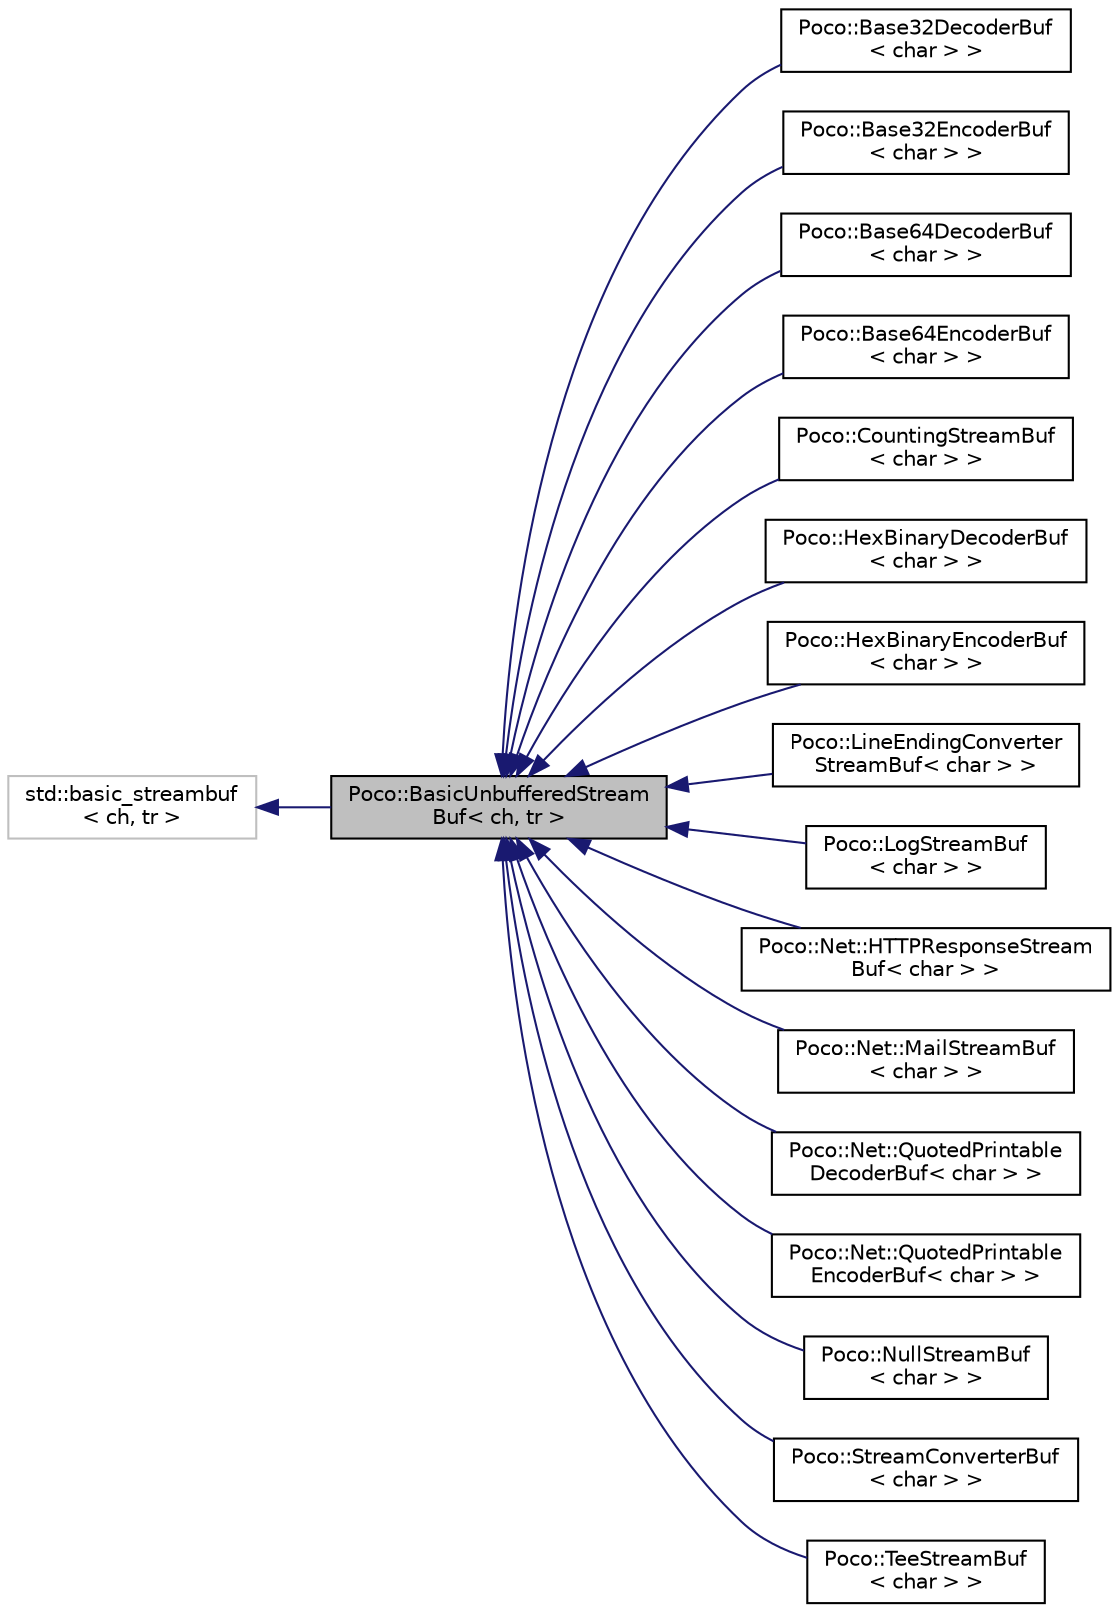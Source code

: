 digraph "Poco::BasicUnbufferedStreamBuf&lt; ch, tr &gt;"
{
 // LATEX_PDF_SIZE
  edge [fontname="Helvetica",fontsize="10",labelfontname="Helvetica",labelfontsize="10"];
  node [fontname="Helvetica",fontsize="10",shape=record];
  rankdir="LR";
  Node1 [label="Poco::BasicUnbufferedStream\lBuf\< ch, tr \>",height=0.2,width=0.4,color="black", fillcolor="grey75", style="filled", fontcolor="black",tooltip=" "];
  Node2 -> Node1 [dir="back",color="midnightblue",fontsize="10",style="solid",fontname="Helvetica"];
  Node2 [label="std::basic_streambuf\l\< ch, tr \>",height=0.2,width=0.4,color="grey75", fillcolor="white", style="filled",tooltip=" "];
  Node1 -> Node3 [dir="back",color="midnightblue",fontsize="10",style="solid",fontname="Helvetica"];
  Node3 [label="Poco::Base32DecoderBuf\l\< char \> \>",height=0.2,width=0.4,color="black", fillcolor="white", style="filled",URL="$classPoco_1_1Base32DecoderBuf.html",tooltip=" "];
  Node1 -> Node4 [dir="back",color="midnightblue",fontsize="10",style="solid",fontname="Helvetica"];
  Node4 [label="Poco::Base32EncoderBuf\l\< char \> \>",height=0.2,width=0.4,color="black", fillcolor="white", style="filled",URL="$classPoco_1_1Base32EncoderBuf.html",tooltip=" "];
  Node1 -> Node5 [dir="back",color="midnightblue",fontsize="10",style="solid",fontname="Helvetica"];
  Node5 [label="Poco::Base64DecoderBuf\l\< char \> \>",height=0.2,width=0.4,color="black", fillcolor="white", style="filled",URL="$classPoco_1_1Base64DecoderBuf.html",tooltip=" "];
  Node1 -> Node6 [dir="back",color="midnightblue",fontsize="10",style="solid",fontname="Helvetica"];
  Node6 [label="Poco::Base64EncoderBuf\l\< char \> \>",height=0.2,width=0.4,color="black", fillcolor="white", style="filled",URL="$classPoco_1_1Base64EncoderBuf.html",tooltip=" "];
  Node1 -> Node7 [dir="back",color="midnightblue",fontsize="10",style="solid",fontname="Helvetica"];
  Node7 [label="Poco::CountingStreamBuf\l\< char \> \>",height=0.2,width=0.4,color="black", fillcolor="white", style="filled",URL="$classPoco_1_1CountingStreamBuf.html",tooltip=" "];
  Node1 -> Node8 [dir="back",color="midnightblue",fontsize="10",style="solid",fontname="Helvetica"];
  Node8 [label="Poco::HexBinaryDecoderBuf\l\< char \> \>",height=0.2,width=0.4,color="black", fillcolor="white", style="filled",URL="$classPoco_1_1HexBinaryDecoderBuf.html",tooltip=" "];
  Node1 -> Node9 [dir="back",color="midnightblue",fontsize="10",style="solid",fontname="Helvetica"];
  Node9 [label="Poco::HexBinaryEncoderBuf\l\< char \> \>",height=0.2,width=0.4,color="black", fillcolor="white", style="filled",URL="$classPoco_1_1HexBinaryEncoderBuf.html",tooltip=" "];
  Node1 -> Node10 [dir="back",color="midnightblue",fontsize="10",style="solid",fontname="Helvetica"];
  Node10 [label="Poco::LineEndingConverter\lStreamBuf\< char \> \>",height=0.2,width=0.4,color="black", fillcolor="white", style="filled",URL="$classPoco_1_1LineEndingConverterStreamBuf.html",tooltip=" "];
  Node1 -> Node11 [dir="back",color="midnightblue",fontsize="10",style="solid",fontname="Helvetica"];
  Node11 [label="Poco::LogStreamBuf\l\< char \> \>",height=0.2,width=0.4,color="black", fillcolor="white", style="filled",URL="$classPoco_1_1LogStreamBuf.html",tooltip=" "];
  Node1 -> Node12 [dir="back",color="midnightblue",fontsize="10",style="solid",fontname="Helvetica"];
  Node12 [label="Poco::Net::HTTPResponseStream\lBuf\< char \> \>",height=0.2,width=0.4,color="black", fillcolor="white", style="filled",URL="$classPoco_1_1Net_1_1HTTPResponseStreamBuf.html",tooltip=" "];
  Node1 -> Node13 [dir="back",color="midnightblue",fontsize="10",style="solid",fontname="Helvetica"];
  Node13 [label="Poco::Net::MailStreamBuf\l\< char \> \>",height=0.2,width=0.4,color="black", fillcolor="white", style="filled",URL="$classPoco_1_1Net_1_1MailStreamBuf.html",tooltip=" "];
  Node1 -> Node14 [dir="back",color="midnightblue",fontsize="10",style="solid",fontname="Helvetica"];
  Node14 [label="Poco::Net::QuotedPrintable\lDecoderBuf\< char \> \>",height=0.2,width=0.4,color="black", fillcolor="white", style="filled",URL="$classPoco_1_1Net_1_1QuotedPrintableDecoderBuf.html",tooltip=" "];
  Node1 -> Node15 [dir="back",color="midnightblue",fontsize="10",style="solid",fontname="Helvetica"];
  Node15 [label="Poco::Net::QuotedPrintable\lEncoderBuf\< char \> \>",height=0.2,width=0.4,color="black", fillcolor="white", style="filled",URL="$classPoco_1_1Net_1_1QuotedPrintableEncoderBuf.html",tooltip=" "];
  Node1 -> Node16 [dir="back",color="midnightblue",fontsize="10",style="solid",fontname="Helvetica"];
  Node16 [label="Poco::NullStreamBuf\l\< char \> \>",height=0.2,width=0.4,color="black", fillcolor="white", style="filled",URL="$classPoco_1_1NullStreamBuf.html",tooltip=" "];
  Node1 -> Node17 [dir="back",color="midnightblue",fontsize="10",style="solid",fontname="Helvetica"];
  Node17 [label="Poco::StreamConverterBuf\l\< char \> \>",height=0.2,width=0.4,color="black", fillcolor="white", style="filled",URL="$classPoco_1_1StreamConverterBuf.html",tooltip=" "];
  Node1 -> Node18 [dir="back",color="midnightblue",fontsize="10",style="solid",fontname="Helvetica"];
  Node18 [label="Poco::TeeStreamBuf\l\< char \> \>",height=0.2,width=0.4,color="black", fillcolor="white", style="filled",URL="$classPoco_1_1TeeStreamBuf.html",tooltip=" "];
}
